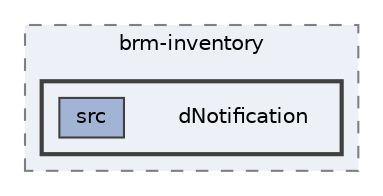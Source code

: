 digraph "repository/brm-inventory/dNotification"
{
 // LATEX_PDF_SIZE
  bgcolor="transparent";
  edge [fontname=Helvetica,fontsize=10,labelfontname=Helvetica,labelfontsize=10];
  node [fontname=Helvetica,fontsize=10,shape=box,height=0.2,width=0.4];
  compound=true
  subgraph clusterdir_7ba30149f2bb6319fbae0686b4a7718d {
    graph [ bgcolor="#edf0f7", pencolor="grey50", label="brm-inventory", fontname=Helvetica,fontsize=10 style="filled,dashed", URL="dir_7ba30149f2bb6319fbae0686b4a7718d.html",tooltip=""]
  subgraph clusterdir_2e30315892fbf640a47f9a781274945e {
    graph [ bgcolor="#edf0f7", pencolor="grey25", label="", fontname=Helvetica,fontsize=10 style="filled,bold", URL="dir_2e30315892fbf640a47f9a781274945e.html",tooltip=""]
    dir_2e30315892fbf640a47f9a781274945e [shape=plaintext, label="dNotification"];
  dir_d7f627e54ce629cc225c2268d1e7caae [label="src", fillcolor="#a2b4d6", color="grey25", style="filled", URL="dir_d7f627e54ce629cc225c2268d1e7caae.html",tooltip=""];
  }
  }
}
